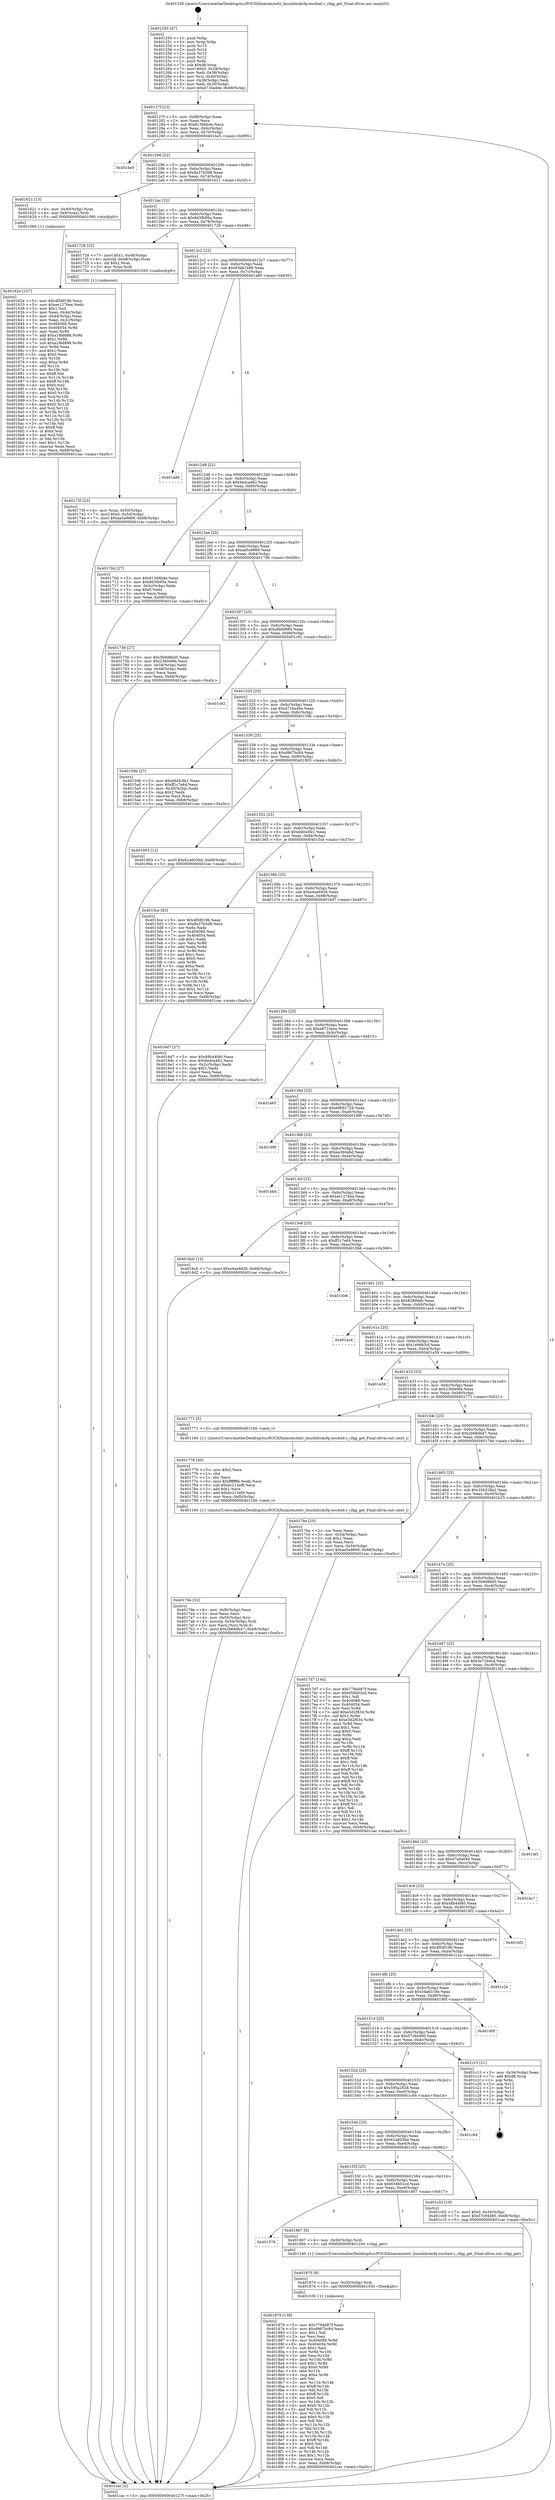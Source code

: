 digraph "0x401250" {
  label = "0x401250 (/mnt/c/Users/mathe/Desktop/tcc/POCII/binaries/extr_linuxblockcfq-iosched.c_cfqg_get_Final-ollvm.out::main(0))"
  labelloc = "t"
  node[shape=record]

  Entry [label="",width=0.3,height=0.3,shape=circle,fillcolor=black,style=filled]
  "0x40127f" [label="{
     0x40127f [23]\l
     | [instrs]\l
     &nbsp;&nbsp;0x40127f \<+3\>: mov -0x68(%rbp),%eax\l
     &nbsp;&nbsp;0x401282 \<+2\>: mov %eax,%ecx\l
     &nbsp;&nbsp;0x401284 \<+6\>: sub $0x81366b4e,%ecx\l
     &nbsp;&nbsp;0x40128a \<+3\>: mov %eax,-0x6c(%rbp)\l
     &nbsp;&nbsp;0x40128d \<+3\>: mov %ecx,-0x70(%rbp)\l
     &nbsp;&nbsp;0x401290 \<+6\>: je 0000000000401be5 \<main+0x995\>\l
  }"]
  "0x401be5" [label="{
     0x401be5\l
  }", style=dashed]
  "0x401296" [label="{
     0x401296 [22]\l
     | [instrs]\l
     &nbsp;&nbsp;0x401296 \<+5\>: jmp 000000000040129b \<main+0x4b\>\l
     &nbsp;&nbsp;0x40129b \<+3\>: mov -0x6c(%rbp),%eax\l
     &nbsp;&nbsp;0x40129e \<+5\>: sub $0x8a37b3d8,%eax\l
     &nbsp;&nbsp;0x4012a3 \<+3\>: mov %eax,-0x74(%rbp)\l
     &nbsp;&nbsp;0x4012a6 \<+6\>: je 0000000000401621 \<main+0x3d1\>\l
  }"]
  Exit [label="",width=0.3,height=0.3,shape=circle,fillcolor=black,style=filled,peripheries=2]
  "0x401621" [label="{
     0x401621 [13]\l
     | [instrs]\l
     &nbsp;&nbsp;0x401621 \<+4\>: mov -0x40(%rbp),%rax\l
     &nbsp;&nbsp;0x401625 \<+4\>: mov 0x8(%rax),%rdi\l
     &nbsp;&nbsp;0x401629 \<+5\>: call 0000000000401060 \<atoi@plt\>\l
     | [calls]\l
     &nbsp;&nbsp;0x401060 \{1\} (unknown)\l
  }"]
  "0x4012ac" [label="{
     0x4012ac [22]\l
     | [instrs]\l
     &nbsp;&nbsp;0x4012ac \<+5\>: jmp 00000000004012b1 \<main+0x61\>\l
     &nbsp;&nbsp;0x4012b1 \<+3\>: mov -0x6c(%rbp),%eax\l
     &nbsp;&nbsp;0x4012b4 \<+5\>: sub $0x8d3fb95a,%eax\l
     &nbsp;&nbsp;0x4012b9 \<+3\>: mov %eax,-0x78(%rbp)\l
     &nbsp;&nbsp;0x4012bc \<+6\>: je 0000000000401728 \<main+0x4d8\>\l
  }"]
  "0x401879" [label="{
     0x401879 [138]\l
     | [instrs]\l
     &nbsp;&nbsp;0x401879 \<+5\>: mov $0x7794d87f,%eax\l
     &nbsp;&nbsp;0x40187e \<+5\>: mov $0xd967bc84,%ecx\l
     &nbsp;&nbsp;0x401883 \<+2\>: mov $0x1,%dl\l
     &nbsp;&nbsp;0x401885 \<+2\>: xor %esi,%esi\l
     &nbsp;&nbsp;0x401887 \<+8\>: mov 0x404068,%r8d\l
     &nbsp;&nbsp;0x40188f \<+8\>: mov 0x404054,%r9d\l
     &nbsp;&nbsp;0x401897 \<+3\>: sub $0x1,%esi\l
     &nbsp;&nbsp;0x40189a \<+3\>: mov %r8d,%r10d\l
     &nbsp;&nbsp;0x40189d \<+3\>: add %esi,%r10d\l
     &nbsp;&nbsp;0x4018a0 \<+4\>: imul %r10d,%r8d\l
     &nbsp;&nbsp;0x4018a4 \<+4\>: and $0x1,%r8d\l
     &nbsp;&nbsp;0x4018a8 \<+4\>: cmp $0x0,%r8d\l
     &nbsp;&nbsp;0x4018ac \<+4\>: sete %r11b\l
     &nbsp;&nbsp;0x4018b0 \<+4\>: cmp $0xa,%r9d\l
     &nbsp;&nbsp;0x4018b4 \<+3\>: setl %bl\l
     &nbsp;&nbsp;0x4018b7 \<+3\>: mov %r11b,%r14b\l
     &nbsp;&nbsp;0x4018ba \<+4\>: xor $0xff,%r14b\l
     &nbsp;&nbsp;0x4018be \<+3\>: mov %bl,%r15b\l
     &nbsp;&nbsp;0x4018c1 \<+4\>: xor $0xff,%r15b\l
     &nbsp;&nbsp;0x4018c5 \<+3\>: xor $0x0,%dl\l
     &nbsp;&nbsp;0x4018c8 \<+3\>: mov %r14b,%r12b\l
     &nbsp;&nbsp;0x4018cb \<+4\>: and $0x0,%r12b\l
     &nbsp;&nbsp;0x4018cf \<+3\>: and %dl,%r11b\l
     &nbsp;&nbsp;0x4018d2 \<+3\>: mov %r15b,%r13b\l
     &nbsp;&nbsp;0x4018d5 \<+4\>: and $0x0,%r13b\l
     &nbsp;&nbsp;0x4018d9 \<+2\>: and %dl,%bl\l
     &nbsp;&nbsp;0x4018db \<+3\>: or %r11b,%r12b\l
     &nbsp;&nbsp;0x4018de \<+3\>: or %bl,%r13b\l
     &nbsp;&nbsp;0x4018e1 \<+3\>: xor %r13b,%r12b\l
     &nbsp;&nbsp;0x4018e4 \<+3\>: or %r15b,%r14b\l
     &nbsp;&nbsp;0x4018e7 \<+4\>: xor $0xff,%r14b\l
     &nbsp;&nbsp;0x4018eb \<+3\>: or $0x0,%dl\l
     &nbsp;&nbsp;0x4018ee \<+3\>: and %dl,%r14b\l
     &nbsp;&nbsp;0x4018f1 \<+3\>: or %r14b,%r12b\l
     &nbsp;&nbsp;0x4018f4 \<+4\>: test $0x1,%r12b\l
     &nbsp;&nbsp;0x4018f8 \<+3\>: cmovne %ecx,%eax\l
     &nbsp;&nbsp;0x4018fb \<+3\>: mov %eax,-0x68(%rbp)\l
     &nbsp;&nbsp;0x4018fe \<+5\>: jmp 0000000000401cac \<main+0xa5c\>\l
  }"]
  "0x401728" [label="{
     0x401728 [23]\l
     | [instrs]\l
     &nbsp;&nbsp;0x401728 \<+7\>: movl $0x1,-0x48(%rbp)\l
     &nbsp;&nbsp;0x40172f \<+4\>: movslq -0x48(%rbp),%rax\l
     &nbsp;&nbsp;0x401733 \<+4\>: shl $0x2,%rax\l
     &nbsp;&nbsp;0x401737 \<+3\>: mov %rax,%rdi\l
     &nbsp;&nbsp;0x40173a \<+5\>: call 0000000000401050 \<malloc@plt\>\l
     | [calls]\l
     &nbsp;&nbsp;0x401050 \{1\} (unknown)\l
  }"]
  "0x4012c2" [label="{
     0x4012c2 [22]\l
     | [instrs]\l
     &nbsp;&nbsp;0x4012c2 \<+5\>: jmp 00000000004012c7 \<main+0x77\>\l
     &nbsp;&nbsp;0x4012c7 \<+3\>: mov -0x6c(%rbp),%eax\l
     &nbsp;&nbsp;0x4012ca \<+5\>: sub $0x93bb1b86,%eax\l
     &nbsp;&nbsp;0x4012cf \<+3\>: mov %eax,-0x7c(%rbp)\l
     &nbsp;&nbsp;0x4012d2 \<+6\>: je 0000000000401a80 \<main+0x830\>\l
  }"]
  "0x401870" [label="{
     0x401870 [9]\l
     | [instrs]\l
     &nbsp;&nbsp;0x401870 \<+4\>: mov -0x50(%rbp),%rdi\l
     &nbsp;&nbsp;0x401874 \<+5\>: call 0000000000401030 \<free@plt\>\l
     | [calls]\l
     &nbsp;&nbsp;0x401030 \{1\} (unknown)\l
  }"]
  "0x401a80" [label="{
     0x401a80\l
  }", style=dashed]
  "0x4012d8" [label="{
     0x4012d8 [22]\l
     | [instrs]\l
     &nbsp;&nbsp;0x4012d8 \<+5\>: jmp 00000000004012dd \<main+0x8d\>\l
     &nbsp;&nbsp;0x4012dd \<+3\>: mov -0x6c(%rbp),%eax\l
     &nbsp;&nbsp;0x4012e0 \<+5\>: sub $0x9edca462,%eax\l
     &nbsp;&nbsp;0x4012e5 \<+3\>: mov %eax,-0x80(%rbp)\l
     &nbsp;&nbsp;0x4012e8 \<+6\>: je 000000000040170d \<main+0x4bd\>\l
  }"]
  "0x401578" [label="{
     0x401578\l
  }", style=dashed]
  "0x40170d" [label="{
     0x40170d [27]\l
     | [instrs]\l
     &nbsp;&nbsp;0x40170d \<+5\>: mov $0x81366b4e,%eax\l
     &nbsp;&nbsp;0x401712 \<+5\>: mov $0x8d3fb95a,%ecx\l
     &nbsp;&nbsp;0x401717 \<+3\>: mov -0x2c(%rbp),%edx\l
     &nbsp;&nbsp;0x40171a \<+3\>: cmp $0x0,%edx\l
     &nbsp;&nbsp;0x40171d \<+3\>: cmove %ecx,%eax\l
     &nbsp;&nbsp;0x401720 \<+3\>: mov %eax,-0x68(%rbp)\l
     &nbsp;&nbsp;0x401723 \<+5\>: jmp 0000000000401cac \<main+0xa5c\>\l
  }"]
  "0x4012ee" [label="{
     0x4012ee [25]\l
     | [instrs]\l
     &nbsp;&nbsp;0x4012ee \<+5\>: jmp 00000000004012f3 \<main+0xa3\>\l
     &nbsp;&nbsp;0x4012f3 \<+3\>: mov -0x6c(%rbp),%eax\l
     &nbsp;&nbsp;0x4012f6 \<+5\>: sub $0xaa5a9669,%eax\l
     &nbsp;&nbsp;0x4012fb \<+6\>: mov %eax,-0x84(%rbp)\l
     &nbsp;&nbsp;0x401301 \<+6\>: je 0000000000401756 \<main+0x506\>\l
  }"]
  "0x401867" [label="{
     0x401867 [9]\l
     | [instrs]\l
     &nbsp;&nbsp;0x401867 \<+4\>: mov -0x50(%rbp),%rdi\l
     &nbsp;&nbsp;0x40186b \<+5\>: call 0000000000401240 \<cfqg_get\>\l
     | [calls]\l
     &nbsp;&nbsp;0x401240 \{1\} (/mnt/c/Users/mathe/Desktop/tcc/POCII/binaries/extr_linuxblockcfq-iosched.c_cfqg_get_Final-ollvm.out::cfqg_get)\l
  }"]
  "0x401756" [label="{
     0x401756 [27]\l
     | [instrs]\l
     &nbsp;&nbsp;0x401756 \<+5\>: mov $0x3b9d8bd5,%eax\l
     &nbsp;&nbsp;0x40175b \<+5\>: mov $0x2360e9fa,%ecx\l
     &nbsp;&nbsp;0x401760 \<+3\>: mov -0x54(%rbp),%edx\l
     &nbsp;&nbsp;0x401763 \<+3\>: cmp -0x48(%rbp),%edx\l
     &nbsp;&nbsp;0x401766 \<+3\>: cmovl %ecx,%eax\l
     &nbsp;&nbsp;0x401769 \<+3\>: mov %eax,-0x68(%rbp)\l
     &nbsp;&nbsp;0x40176c \<+5\>: jmp 0000000000401cac \<main+0xa5c\>\l
  }"]
  "0x401307" [label="{
     0x401307 [25]\l
     | [instrs]\l
     &nbsp;&nbsp;0x401307 \<+5\>: jmp 000000000040130c \<main+0xbc\>\l
     &nbsp;&nbsp;0x40130c \<+3\>: mov -0x6c(%rbp),%eax\l
     &nbsp;&nbsp;0x40130f \<+5\>: sub $0xafb8d984,%eax\l
     &nbsp;&nbsp;0x401314 \<+6\>: mov %eax,-0x88(%rbp)\l
     &nbsp;&nbsp;0x40131a \<+6\>: je 0000000000401c92 \<main+0xa42\>\l
  }"]
  "0x40155f" [label="{
     0x40155f [25]\l
     | [instrs]\l
     &nbsp;&nbsp;0x40155f \<+5\>: jmp 0000000000401564 \<main+0x314\>\l
     &nbsp;&nbsp;0x401564 \<+3\>: mov -0x6c(%rbp),%eax\l
     &nbsp;&nbsp;0x401567 \<+5\>: sub $0x658b02cd,%eax\l
     &nbsp;&nbsp;0x40156c \<+6\>: mov %eax,-0xe8(%rbp)\l
     &nbsp;&nbsp;0x401572 \<+6\>: je 0000000000401867 \<main+0x617\>\l
  }"]
  "0x401c92" [label="{
     0x401c92\l
  }", style=dashed]
  "0x401320" [label="{
     0x401320 [25]\l
     | [instrs]\l
     &nbsp;&nbsp;0x401320 \<+5\>: jmp 0000000000401325 \<main+0xd5\>\l
     &nbsp;&nbsp;0x401325 \<+3\>: mov -0x6c(%rbp),%eax\l
     &nbsp;&nbsp;0x401328 \<+5\>: sub $0xd716a49e,%eax\l
     &nbsp;&nbsp;0x40132d \<+6\>: mov %eax,-0x8c(%rbp)\l
     &nbsp;&nbsp;0x401333 \<+6\>: je 000000000040159b \<main+0x34b\>\l
  }"]
  "0x401c02" [label="{
     0x401c02 [19]\l
     | [instrs]\l
     &nbsp;&nbsp;0x401c02 \<+7\>: movl $0x0,-0x34(%rbp)\l
     &nbsp;&nbsp;0x401c09 \<+7\>: movl $0x57c94490,-0x68(%rbp)\l
     &nbsp;&nbsp;0x401c10 \<+5\>: jmp 0000000000401cac \<main+0xa5c\>\l
  }"]
  "0x40159b" [label="{
     0x40159b [27]\l
     | [instrs]\l
     &nbsp;&nbsp;0x40159b \<+5\>: mov $0xddd43fe1,%eax\l
     &nbsp;&nbsp;0x4015a0 \<+5\>: mov $0xff1c7e64,%ecx\l
     &nbsp;&nbsp;0x4015a5 \<+3\>: mov -0x30(%rbp),%edx\l
     &nbsp;&nbsp;0x4015a8 \<+3\>: cmp $0x2,%edx\l
     &nbsp;&nbsp;0x4015ab \<+3\>: cmovne %ecx,%eax\l
     &nbsp;&nbsp;0x4015ae \<+3\>: mov %eax,-0x68(%rbp)\l
     &nbsp;&nbsp;0x4015b1 \<+5\>: jmp 0000000000401cac \<main+0xa5c\>\l
  }"]
  "0x401339" [label="{
     0x401339 [25]\l
     | [instrs]\l
     &nbsp;&nbsp;0x401339 \<+5\>: jmp 000000000040133e \<main+0xee\>\l
     &nbsp;&nbsp;0x40133e \<+3\>: mov -0x6c(%rbp),%eax\l
     &nbsp;&nbsp;0x401341 \<+5\>: sub $0xd967bc84,%eax\l
     &nbsp;&nbsp;0x401346 \<+6\>: mov %eax,-0x90(%rbp)\l
     &nbsp;&nbsp;0x40134c \<+6\>: je 0000000000401903 \<main+0x6b3\>\l
  }"]
  "0x401cac" [label="{
     0x401cac [5]\l
     | [instrs]\l
     &nbsp;&nbsp;0x401cac \<+5\>: jmp 000000000040127f \<main+0x2f\>\l
  }"]
  "0x401250" [label="{
     0x401250 [47]\l
     | [instrs]\l
     &nbsp;&nbsp;0x401250 \<+1\>: push %rbp\l
     &nbsp;&nbsp;0x401251 \<+3\>: mov %rsp,%rbp\l
     &nbsp;&nbsp;0x401254 \<+2\>: push %r15\l
     &nbsp;&nbsp;0x401256 \<+2\>: push %r14\l
     &nbsp;&nbsp;0x401258 \<+2\>: push %r13\l
     &nbsp;&nbsp;0x40125a \<+2\>: push %r12\l
     &nbsp;&nbsp;0x40125c \<+1\>: push %rbx\l
     &nbsp;&nbsp;0x40125d \<+7\>: sub $0xd8,%rsp\l
     &nbsp;&nbsp;0x401264 \<+7\>: movl $0x0,-0x34(%rbp)\l
     &nbsp;&nbsp;0x40126b \<+3\>: mov %edi,-0x38(%rbp)\l
     &nbsp;&nbsp;0x40126e \<+4\>: mov %rsi,-0x40(%rbp)\l
     &nbsp;&nbsp;0x401272 \<+3\>: mov -0x38(%rbp),%edi\l
     &nbsp;&nbsp;0x401275 \<+3\>: mov %edi,-0x30(%rbp)\l
     &nbsp;&nbsp;0x401278 \<+7\>: movl $0xd716a49e,-0x68(%rbp)\l
  }"]
  "0x401546" [label="{
     0x401546 [25]\l
     | [instrs]\l
     &nbsp;&nbsp;0x401546 \<+5\>: jmp 000000000040154b \<main+0x2fb\>\l
     &nbsp;&nbsp;0x40154b \<+3\>: mov -0x6c(%rbp),%eax\l
     &nbsp;&nbsp;0x40154e \<+5\>: sub $0x61a603bd,%eax\l
     &nbsp;&nbsp;0x401553 \<+6\>: mov %eax,-0xe4(%rbp)\l
     &nbsp;&nbsp;0x401559 \<+6\>: je 0000000000401c02 \<main+0x9b2\>\l
  }"]
  "0x401903" [label="{
     0x401903 [12]\l
     | [instrs]\l
     &nbsp;&nbsp;0x401903 \<+7\>: movl $0x61a603bd,-0x68(%rbp)\l
     &nbsp;&nbsp;0x40190a \<+5\>: jmp 0000000000401cac \<main+0xa5c\>\l
  }"]
  "0x401352" [label="{
     0x401352 [25]\l
     | [instrs]\l
     &nbsp;&nbsp;0x401352 \<+5\>: jmp 0000000000401357 \<main+0x107\>\l
     &nbsp;&nbsp;0x401357 \<+3\>: mov -0x6c(%rbp),%eax\l
     &nbsp;&nbsp;0x40135a \<+5\>: sub $0xddd43fe1,%eax\l
     &nbsp;&nbsp;0x40135f \<+6\>: mov %eax,-0x94(%rbp)\l
     &nbsp;&nbsp;0x401365 \<+6\>: je 00000000004015ce \<main+0x37e\>\l
  }"]
  "0x401c64" [label="{
     0x401c64\l
  }", style=dashed]
  "0x4015ce" [label="{
     0x4015ce [83]\l
     | [instrs]\l
     &nbsp;&nbsp;0x4015ce \<+5\>: mov $0x4f58f196,%eax\l
     &nbsp;&nbsp;0x4015d3 \<+5\>: mov $0x8a37b3d8,%ecx\l
     &nbsp;&nbsp;0x4015d8 \<+2\>: xor %edx,%edx\l
     &nbsp;&nbsp;0x4015da \<+7\>: mov 0x404068,%esi\l
     &nbsp;&nbsp;0x4015e1 \<+7\>: mov 0x404054,%edi\l
     &nbsp;&nbsp;0x4015e8 \<+3\>: sub $0x1,%edx\l
     &nbsp;&nbsp;0x4015eb \<+3\>: mov %esi,%r8d\l
     &nbsp;&nbsp;0x4015ee \<+3\>: add %edx,%r8d\l
     &nbsp;&nbsp;0x4015f1 \<+4\>: imul %r8d,%esi\l
     &nbsp;&nbsp;0x4015f5 \<+3\>: and $0x1,%esi\l
     &nbsp;&nbsp;0x4015f8 \<+3\>: cmp $0x0,%esi\l
     &nbsp;&nbsp;0x4015fb \<+4\>: sete %r9b\l
     &nbsp;&nbsp;0x4015ff \<+3\>: cmp $0xa,%edi\l
     &nbsp;&nbsp;0x401602 \<+4\>: setl %r10b\l
     &nbsp;&nbsp;0x401606 \<+3\>: mov %r9b,%r11b\l
     &nbsp;&nbsp;0x401609 \<+3\>: and %r10b,%r11b\l
     &nbsp;&nbsp;0x40160c \<+3\>: xor %r10b,%r9b\l
     &nbsp;&nbsp;0x40160f \<+3\>: or %r9b,%r11b\l
     &nbsp;&nbsp;0x401612 \<+4\>: test $0x1,%r11b\l
     &nbsp;&nbsp;0x401616 \<+3\>: cmovne %ecx,%eax\l
     &nbsp;&nbsp;0x401619 \<+3\>: mov %eax,-0x68(%rbp)\l
     &nbsp;&nbsp;0x40161c \<+5\>: jmp 0000000000401cac \<main+0xa5c\>\l
  }"]
  "0x40136b" [label="{
     0x40136b [25]\l
     | [instrs]\l
     &nbsp;&nbsp;0x40136b \<+5\>: jmp 0000000000401370 \<main+0x120\>\l
     &nbsp;&nbsp;0x401370 \<+3\>: mov -0x6c(%rbp),%eax\l
     &nbsp;&nbsp;0x401373 \<+5\>: sub $0xe4ae9426,%eax\l
     &nbsp;&nbsp;0x401378 \<+6\>: mov %eax,-0x98(%rbp)\l
     &nbsp;&nbsp;0x40137e \<+6\>: je 00000000004016d7 \<main+0x487\>\l
  }"]
  "0x40162e" [label="{
     0x40162e [157]\l
     | [instrs]\l
     &nbsp;&nbsp;0x40162e \<+5\>: mov $0x4f58f196,%ecx\l
     &nbsp;&nbsp;0x401633 \<+5\>: mov $0xee1276ea,%edx\l
     &nbsp;&nbsp;0x401638 \<+3\>: mov $0x1,%sil\l
     &nbsp;&nbsp;0x40163b \<+3\>: mov %eax,-0x44(%rbp)\l
     &nbsp;&nbsp;0x40163e \<+3\>: mov -0x44(%rbp),%eax\l
     &nbsp;&nbsp;0x401641 \<+3\>: mov %eax,-0x2c(%rbp)\l
     &nbsp;&nbsp;0x401644 \<+7\>: mov 0x404068,%eax\l
     &nbsp;&nbsp;0x40164b \<+8\>: mov 0x404054,%r8d\l
     &nbsp;&nbsp;0x401653 \<+3\>: mov %eax,%r9d\l
     &nbsp;&nbsp;0x401656 \<+7\>: add $0xa1f6d888,%r9d\l
     &nbsp;&nbsp;0x40165d \<+4\>: sub $0x1,%r9d\l
     &nbsp;&nbsp;0x401661 \<+7\>: sub $0xa1f6d888,%r9d\l
     &nbsp;&nbsp;0x401668 \<+4\>: imul %r9d,%eax\l
     &nbsp;&nbsp;0x40166c \<+3\>: and $0x1,%eax\l
     &nbsp;&nbsp;0x40166f \<+3\>: cmp $0x0,%eax\l
     &nbsp;&nbsp;0x401672 \<+4\>: sete %r10b\l
     &nbsp;&nbsp;0x401676 \<+4\>: cmp $0xa,%r8d\l
     &nbsp;&nbsp;0x40167a \<+4\>: setl %r11b\l
     &nbsp;&nbsp;0x40167e \<+3\>: mov %r10b,%bl\l
     &nbsp;&nbsp;0x401681 \<+3\>: xor $0xff,%bl\l
     &nbsp;&nbsp;0x401684 \<+3\>: mov %r11b,%r14b\l
     &nbsp;&nbsp;0x401687 \<+4\>: xor $0xff,%r14b\l
     &nbsp;&nbsp;0x40168b \<+4\>: xor $0x0,%sil\l
     &nbsp;&nbsp;0x40168f \<+3\>: mov %bl,%r15b\l
     &nbsp;&nbsp;0x401692 \<+4\>: and $0x0,%r15b\l
     &nbsp;&nbsp;0x401696 \<+3\>: and %sil,%r10b\l
     &nbsp;&nbsp;0x401699 \<+3\>: mov %r14b,%r12b\l
     &nbsp;&nbsp;0x40169c \<+4\>: and $0x0,%r12b\l
     &nbsp;&nbsp;0x4016a0 \<+3\>: and %sil,%r11b\l
     &nbsp;&nbsp;0x4016a3 \<+3\>: or %r10b,%r15b\l
     &nbsp;&nbsp;0x4016a6 \<+3\>: or %r11b,%r12b\l
     &nbsp;&nbsp;0x4016a9 \<+3\>: xor %r12b,%r15b\l
     &nbsp;&nbsp;0x4016ac \<+3\>: or %r14b,%bl\l
     &nbsp;&nbsp;0x4016af \<+3\>: xor $0xff,%bl\l
     &nbsp;&nbsp;0x4016b2 \<+4\>: or $0x0,%sil\l
     &nbsp;&nbsp;0x4016b6 \<+3\>: and %sil,%bl\l
     &nbsp;&nbsp;0x4016b9 \<+3\>: or %bl,%r15b\l
     &nbsp;&nbsp;0x4016bc \<+4\>: test $0x1,%r15b\l
     &nbsp;&nbsp;0x4016c0 \<+3\>: cmovne %edx,%ecx\l
     &nbsp;&nbsp;0x4016c3 \<+3\>: mov %ecx,-0x68(%rbp)\l
     &nbsp;&nbsp;0x4016c6 \<+5\>: jmp 0000000000401cac \<main+0xa5c\>\l
  }"]
  "0x40152d" [label="{
     0x40152d [25]\l
     | [instrs]\l
     &nbsp;&nbsp;0x40152d \<+5\>: jmp 0000000000401532 \<main+0x2e2\>\l
     &nbsp;&nbsp;0x401532 \<+3\>: mov -0x6c(%rbp),%eax\l
     &nbsp;&nbsp;0x401535 \<+5\>: sub $0x595a2828,%eax\l
     &nbsp;&nbsp;0x40153a \<+6\>: mov %eax,-0xe0(%rbp)\l
     &nbsp;&nbsp;0x401540 \<+6\>: je 0000000000401c64 \<main+0xa14\>\l
  }"]
  "0x4016d7" [label="{
     0x4016d7 [27]\l
     | [instrs]\l
     &nbsp;&nbsp;0x4016d7 \<+5\>: mov $0x48b44f40,%eax\l
     &nbsp;&nbsp;0x4016dc \<+5\>: mov $0x9edca462,%ecx\l
     &nbsp;&nbsp;0x4016e1 \<+3\>: mov -0x2c(%rbp),%edx\l
     &nbsp;&nbsp;0x4016e4 \<+3\>: cmp $0x1,%edx\l
     &nbsp;&nbsp;0x4016e7 \<+3\>: cmovl %ecx,%eax\l
     &nbsp;&nbsp;0x4016ea \<+3\>: mov %eax,-0x68(%rbp)\l
     &nbsp;&nbsp;0x4016ed \<+5\>: jmp 0000000000401cac \<main+0xa5c\>\l
  }"]
  "0x401384" [label="{
     0x401384 [25]\l
     | [instrs]\l
     &nbsp;&nbsp;0x401384 \<+5\>: jmp 0000000000401389 \<main+0x139\>\l
     &nbsp;&nbsp;0x401389 \<+3\>: mov -0x6c(%rbp),%eax\l
     &nbsp;&nbsp;0x40138c \<+5\>: sub $0xe8723eca,%eax\l
     &nbsp;&nbsp;0x401391 \<+6\>: mov %eax,-0x9c(%rbp)\l
     &nbsp;&nbsp;0x401397 \<+6\>: je 0000000000401a65 \<main+0x815\>\l
  }"]
  "0x401c15" [label="{
     0x401c15 [21]\l
     | [instrs]\l
     &nbsp;&nbsp;0x401c15 \<+3\>: mov -0x34(%rbp),%eax\l
     &nbsp;&nbsp;0x401c18 \<+7\>: add $0xd8,%rsp\l
     &nbsp;&nbsp;0x401c1f \<+1\>: pop %rbx\l
     &nbsp;&nbsp;0x401c20 \<+2\>: pop %r12\l
     &nbsp;&nbsp;0x401c22 \<+2\>: pop %r13\l
     &nbsp;&nbsp;0x401c24 \<+2\>: pop %r14\l
     &nbsp;&nbsp;0x401c26 \<+2\>: pop %r15\l
     &nbsp;&nbsp;0x401c28 \<+1\>: pop %rbp\l
     &nbsp;&nbsp;0x401c29 \<+1\>: ret\l
  }"]
  "0x401a65" [label="{
     0x401a65\l
  }", style=dashed]
  "0x40139d" [label="{
     0x40139d [25]\l
     | [instrs]\l
     &nbsp;&nbsp;0x40139d \<+5\>: jmp 00000000004013a2 \<main+0x152\>\l
     &nbsp;&nbsp;0x4013a2 \<+3\>: mov -0x6c(%rbp),%eax\l
     &nbsp;&nbsp;0x4013a5 \<+5\>: sub $0xe9b91728,%eax\l
     &nbsp;&nbsp;0x4013aa \<+6\>: mov %eax,-0xa0(%rbp)\l
     &nbsp;&nbsp;0x4013b0 \<+6\>: je 000000000040199f \<main+0x74f\>\l
  }"]
  "0x401514" [label="{
     0x401514 [25]\l
     | [instrs]\l
     &nbsp;&nbsp;0x401514 \<+5\>: jmp 0000000000401519 \<main+0x2c9\>\l
     &nbsp;&nbsp;0x401519 \<+3\>: mov -0x6c(%rbp),%eax\l
     &nbsp;&nbsp;0x40151c \<+5\>: sub $0x57c94490,%eax\l
     &nbsp;&nbsp;0x401521 \<+6\>: mov %eax,-0xdc(%rbp)\l
     &nbsp;&nbsp;0x401527 \<+6\>: je 0000000000401c15 \<main+0x9c5\>\l
  }"]
  "0x40199f" [label="{
     0x40199f\l
  }", style=dashed]
  "0x4013b6" [label="{
     0x4013b6 [25]\l
     | [instrs]\l
     &nbsp;&nbsp;0x4013b6 \<+5\>: jmp 00000000004013bb \<main+0x16b\>\l
     &nbsp;&nbsp;0x4013bb \<+3\>: mov -0x6c(%rbp),%eax\l
     &nbsp;&nbsp;0x4013be \<+5\>: sub $0xea360abd,%eax\l
     &nbsp;&nbsp;0x4013c3 \<+6\>: mov %eax,-0xa4(%rbp)\l
     &nbsp;&nbsp;0x4013c9 \<+6\>: je 0000000000401bbb \<main+0x96b\>\l
  }"]
  "0x40190f" [label="{
     0x40190f\l
  }", style=dashed]
  "0x401bbb" [label="{
     0x401bbb\l
  }", style=dashed]
  "0x4013cf" [label="{
     0x4013cf [25]\l
     | [instrs]\l
     &nbsp;&nbsp;0x4013cf \<+5\>: jmp 00000000004013d4 \<main+0x184\>\l
     &nbsp;&nbsp;0x4013d4 \<+3\>: mov -0x6c(%rbp),%eax\l
     &nbsp;&nbsp;0x4013d7 \<+5\>: sub $0xee1276ea,%eax\l
     &nbsp;&nbsp;0x4013dc \<+6\>: mov %eax,-0xa8(%rbp)\l
     &nbsp;&nbsp;0x4013e2 \<+6\>: je 00000000004016cb \<main+0x47b\>\l
  }"]
  "0x4014fb" [label="{
     0x4014fb [25]\l
     | [instrs]\l
     &nbsp;&nbsp;0x4014fb \<+5\>: jmp 0000000000401500 \<main+0x2b0\>\l
     &nbsp;&nbsp;0x401500 \<+3\>: mov -0x6c(%rbp),%eax\l
     &nbsp;&nbsp;0x401503 \<+5\>: sub $0x54a6319e,%eax\l
     &nbsp;&nbsp;0x401508 \<+6\>: mov %eax,-0xd8(%rbp)\l
     &nbsp;&nbsp;0x40150e \<+6\>: je 000000000040190f \<main+0x6bf\>\l
  }"]
  "0x4016cb" [label="{
     0x4016cb [12]\l
     | [instrs]\l
     &nbsp;&nbsp;0x4016cb \<+7\>: movl $0xe4ae9426,-0x68(%rbp)\l
     &nbsp;&nbsp;0x4016d2 \<+5\>: jmp 0000000000401cac \<main+0xa5c\>\l
  }"]
  "0x4013e8" [label="{
     0x4013e8 [25]\l
     | [instrs]\l
     &nbsp;&nbsp;0x4013e8 \<+5\>: jmp 00000000004013ed \<main+0x19d\>\l
     &nbsp;&nbsp;0x4013ed \<+3\>: mov -0x6c(%rbp),%eax\l
     &nbsp;&nbsp;0x4013f0 \<+5\>: sub $0xff1c7e64,%eax\l
     &nbsp;&nbsp;0x4013f5 \<+6\>: mov %eax,-0xac(%rbp)\l
     &nbsp;&nbsp;0x4013fb \<+6\>: je 00000000004015b6 \<main+0x366\>\l
  }"]
  "0x40173f" [label="{
     0x40173f [23]\l
     | [instrs]\l
     &nbsp;&nbsp;0x40173f \<+4\>: mov %rax,-0x50(%rbp)\l
     &nbsp;&nbsp;0x401743 \<+7\>: movl $0x0,-0x54(%rbp)\l
     &nbsp;&nbsp;0x40174a \<+7\>: movl $0xaa5a9669,-0x68(%rbp)\l
     &nbsp;&nbsp;0x401751 \<+5\>: jmp 0000000000401cac \<main+0xa5c\>\l
  }"]
  "0x401c2a" [label="{
     0x401c2a\l
  }", style=dashed]
  "0x4015b6" [label="{
     0x4015b6\l
  }", style=dashed]
  "0x401401" [label="{
     0x401401 [25]\l
     | [instrs]\l
     &nbsp;&nbsp;0x401401 \<+5\>: jmp 0000000000401406 \<main+0x1b6\>\l
     &nbsp;&nbsp;0x401406 \<+3\>: mov -0x6c(%rbp),%eax\l
     &nbsp;&nbsp;0x401409 \<+5\>: sub $0x828d9eb,%eax\l
     &nbsp;&nbsp;0x40140e \<+6\>: mov %eax,-0xb0(%rbp)\l
     &nbsp;&nbsp;0x401414 \<+6\>: je 0000000000401acd \<main+0x87d\>\l
  }"]
  "0x4014e2" [label="{
     0x4014e2 [25]\l
     | [instrs]\l
     &nbsp;&nbsp;0x4014e2 \<+5\>: jmp 00000000004014e7 \<main+0x297\>\l
     &nbsp;&nbsp;0x4014e7 \<+3\>: mov -0x6c(%rbp),%eax\l
     &nbsp;&nbsp;0x4014ea \<+5\>: sub $0x4f58f196,%eax\l
     &nbsp;&nbsp;0x4014ef \<+6\>: mov %eax,-0xd4(%rbp)\l
     &nbsp;&nbsp;0x4014f5 \<+6\>: je 0000000000401c2a \<main+0x9da\>\l
  }"]
  "0x401acd" [label="{
     0x401acd\l
  }", style=dashed]
  "0x40141a" [label="{
     0x40141a [25]\l
     | [instrs]\l
     &nbsp;&nbsp;0x40141a \<+5\>: jmp 000000000040141f \<main+0x1cf\>\l
     &nbsp;&nbsp;0x40141f \<+3\>: mov -0x6c(%rbp),%eax\l
     &nbsp;&nbsp;0x401422 \<+5\>: sub $0x1e9663cf,%eax\l
     &nbsp;&nbsp;0x401427 \<+6\>: mov %eax,-0xb4(%rbp)\l
     &nbsp;&nbsp;0x40142d \<+6\>: je 0000000000401a59 \<main+0x809\>\l
  }"]
  "0x4016f2" [label="{
     0x4016f2\l
  }", style=dashed]
  "0x401a59" [label="{
     0x401a59\l
  }", style=dashed]
  "0x401433" [label="{
     0x401433 [25]\l
     | [instrs]\l
     &nbsp;&nbsp;0x401433 \<+5\>: jmp 0000000000401438 \<main+0x1e8\>\l
     &nbsp;&nbsp;0x401438 \<+3\>: mov -0x6c(%rbp),%eax\l
     &nbsp;&nbsp;0x40143b \<+5\>: sub $0x2360e9fa,%eax\l
     &nbsp;&nbsp;0x401440 \<+6\>: mov %eax,-0xb8(%rbp)\l
     &nbsp;&nbsp;0x401446 \<+6\>: je 0000000000401771 \<main+0x521\>\l
  }"]
  "0x4014c9" [label="{
     0x4014c9 [25]\l
     | [instrs]\l
     &nbsp;&nbsp;0x4014c9 \<+5\>: jmp 00000000004014ce \<main+0x27e\>\l
     &nbsp;&nbsp;0x4014ce \<+3\>: mov -0x6c(%rbp),%eax\l
     &nbsp;&nbsp;0x4014d1 \<+5\>: sub $0x48b44f40,%eax\l
     &nbsp;&nbsp;0x4014d6 \<+6\>: mov %eax,-0xd0(%rbp)\l
     &nbsp;&nbsp;0x4014dc \<+6\>: je 00000000004016f2 \<main+0x4a2\>\l
  }"]
  "0x401771" [label="{
     0x401771 [5]\l
     | [instrs]\l
     &nbsp;&nbsp;0x401771 \<+5\>: call 0000000000401160 \<next_i\>\l
     | [calls]\l
     &nbsp;&nbsp;0x401160 \{1\} (/mnt/c/Users/mathe/Desktop/tcc/POCII/binaries/extr_linuxblockcfq-iosched.c_cfqg_get_Final-ollvm.out::next_i)\l
  }"]
  "0x40144c" [label="{
     0x40144c [25]\l
     | [instrs]\l
     &nbsp;&nbsp;0x40144c \<+5\>: jmp 0000000000401451 \<main+0x201\>\l
     &nbsp;&nbsp;0x401451 \<+3\>: mov -0x6c(%rbp),%eax\l
     &nbsp;&nbsp;0x401454 \<+5\>: sub $0x2b68db47,%eax\l
     &nbsp;&nbsp;0x401459 \<+6\>: mov %eax,-0xbc(%rbp)\l
     &nbsp;&nbsp;0x40145f \<+6\>: je 00000000004017be \<main+0x56e\>\l
  }"]
  "0x401776" [label="{
     0x401776 [40]\l
     | [instrs]\l
     &nbsp;&nbsp;0x401776 \<+5\>: mov $0x2,%ecx\l
     &nbsp;&nbsp;0x40177b \<+1\>: cltd\l
     &nbsp;&nbsp;0x40177c \<+2\>: idiv %ecx\l
     &nbsp;&nbsp;0x40177e \<+6\>: imul $0xfffffffe,%edx,%ecx\l
     &nbsp;&nbsp;0x401784 \<+6\>: sub $0xbc213ef9,%ecx\l
     &nbsp;&nbsp;0x40178a \<+3\>: add $0x1,%ecx\l
     &nbsp;&nbsp;0x40178d \<+6\>: add $0xbc213ef9,%ecx\l
     &nbsp;&nbsp;0x401793 \<+6\>: mov %ecx,-0xf0(%rbp)\l
     &nbsp;&nbsp;0x401799 \<+5\>: call 0000000000401160 \<next_i\>\l
     | [calls]\l
     &nbsp;&nbsp;0x401160 \{1\} (/mnt/c/Users/mathe/Desktop/tcc/POCII/binaries/extr_linuxblockcfq-iosched.c_cfqg_get_Final-ollvm.out::next_i)\l
  }"]
  "0x40179e" [label="{
     0x40179e [32]\l
     | [instrs]\l
     &nbsp;&nbsp;0x40179e \<+6\>: mov -0xf0(%rbp),%ecx\l
     &nbsp;&nbsp;0x4017a4 \<+3\>: imul %eax,%ecx\l
     &nbsp;&nbsp;0x4017a7 \<+4\>: mov -0x50(%rbp),%rsi\l
     &nbsp;&nbsp;0x4017ab \<+4\>: movslq -0x54(%rbp),%rdi\l
     &nbsp;&nbsp;0x4017af \<+3\>: mov %ecx,(%rsi,%rdi,4)\l
     &nbsp;&nbsp;0x4017b2 \<+7\>: movl $0x2b68db47,-0x68(%rbp)\l
     &nbsp;&nbsp;0x4017b9 \<+5\>: jmp 0000000000401cac \<main+0xa5c\>\l
  }"]
  "0x401bc7" [label="{
     0x401bc7\l
  }", style=dashed]
  "0x4017be" [label="{
     0x4017be [25]\l
     | [instrs]\l
     &nbsp;&nbsp;0x4017be \<+2\>: xor %eax,%eax\l
     &nbsp;&nbsp;0x4017c0 \<+3\>: mov -0x54(%rbp),%ecx\l
     &nbsp;&nbsp;0x4017c3 \<+3\>: sub $0x1,%eax\l
     &nbsp;&nbsp;0x4017c6 \<+2\>: sub %eax,%ecx\l
     &nbsp;&nbsp;0x4017c8 \<+3\>: mov %ecx,-0x54(%rbp)\l
     &nbsp;&nbsp;0x4017cb \<+7\>: movl $0xaa5a9669,-0x68(%rbp)\l
     &nbsp;&nbsp;0x4017d2 \<+5\>: jmp 0000000000401cac \<main+0xa5c\>\l
  }"]
  "0x401465" [label="{
     0x401465 [25]\l
     | [instrs]\l
     &nbsp;&nbsp;0x401465 \<+5\>: jmp 000000000040146a \<main+0x21a\>\l
     &nbsp;&nbsp;0x40146a \<+3\>: mov -0x6c(%rbp),%eax\l
     &nbsp;&nbsp;0x40146d \<+5\>: sub $0x35b528a2,%eax\l
     &nbsp;&nbsp;0x401472 \<+6\>: mov %eax,-0xc0(%rbp)\l
     &nbsp;&nbsp;0x401478 \<+6\>: je 0000000000401b25 \<main+0x8d5\>\l
  }"]
  "0x4014b0" [label="{
     0x4014b0 [25]\l
     | [instrs]\l
     &nbsp;&nbsp;0x4014b0 \<+5\>: jmp 00000000004014b5 \<main+0x265\>\l
     &nbsp;&nbsp;0x4014b5 \<+3\>: mov -0x6c(%rbp),%eax\l
     &nbsp;&nbsp;0x4014b8 \<+5\>: sub $0x47a0a640,%eax\l
     &nbsp;&nbsp;0x4014bd \<+6\>: mov %eax,-0xcc(%rbp)\l
     &nbsp;&nbsp;0x4014c3 \<+6\>: je 0000000000401bc7 \<main+0x977\>\l
  }"]
  "0x401b25" [label="{
     0x401b25\l
  }", style=dashed]
  "0x40147e" [label="{
     0x40147e [25]\l
     | [instrs]\l
     &nbsp;&nbsp;0x40147e \<+5\>: jmp 0000000000401483 \<main+0x233\>\l
     &nbsp;&nbsp;0x401483 \<+3\>: mov -0x6c(%rbp),%eax\l
     &nbsp;&nbsp;0x401486 \<+5\>: sub $0x3b9d8bd5,%eax\l
     &nbsp;&nbsp;0x40148b \<+6\>: mov %eax,-0xc4(%rbp)\l
     &nbsp;&nbsp;0x401491 \<+6\>: je 00000000004017d7 \<main+0x587\>\l
  }"]
  "0x401bf1" [label="{
     0x401bf1\l
  }", style=dashed]
  "0x4017d7" [label="{
     0x4017d7 [144]\l
     | [instrs]\l
     &nbsp;&nbsp;0x4017d7 \<+5\>: mov $0x7794d87f,%eax\l
     &nbsp;&nbsp;0x4017dc \<+5\>: mov $0x658b02cd,%ecx\l
     &nbsp;&nbsp;0x4017e1 \<+2\>: mov $0x1,%dl\l
     &nbsp;&nbsp;0x4017e3 \<+7\>: mov 0x404068,%esi\l
     &nbsp;&nbsp;0x4017ea \<+7\>: mov 0x404054,%edi\l
     &nbsp;&nbsp;0x4017f1 \<+3\>: mov %esi,%r8d\l
     &nbsp;&nbsp;0x4017f4 \<+7\>: add $0xe3d2f834,%r8d\l
     &nbsp;&nbsp;0x4017fb \<+4\>: sub $0x1,%r8d\l
     &nbsp;&nbsp;0x4017ff \<+7\>: sub $0xe3d2f834,%r8d\l
     &nbsp;&nbsp;0x401806 \<+4\>: imul %r8d,%esi\l
     &nbsp;&nbsp;0x40180a \<+3\>: and $0x1,%esi\l
     &nbsp;&nbsp;0x40180d \<+3\>: cmp $0x0,%esi\l
     &nbsp;&nbsp;0x401810 \<+4\>: sete %r9b\l
     &nbsp;&nbsp;0x401814 \<+3\>: cmp $0xa,%edi\l
     &nbsp;&nbsp;0x401817 \<+4\>: setl %r10b\l
     &nbsp;&nbsp;0x40181b \<+3\>: mov %r9b,%r11b\l
     &nbsp;&nbsp;0x40181e \<+4\>: xor $0xff,%r11b\l
     &nbsp;&nbsp;0x401822 \<+3\>: mov %r10b,%bl\l
     &nbsp;&nbsp;0x401825 \<+3\>: xor $0xff,%bl\l
     &nbsp;&nbsp;0x401828 \<+3\>: xor $0x1,%dl\l
     &nbsp;&nbsp;0x40182b \<+3\>: mov %r11b,%r14b\l
     &nbsp;&nbsp;0x40182e \<+4\>: and $0xff,%r14b\l
     &nbsp;&nbsp;0x401832 \<+3\>: and %dl,%r9b\l
     &nbsp;&nbsp;0x401835 \<+3\>: mov %bl,%r15b\l
     &nbsp;&nbsp;0x401838 \<+4\>: and $0xff,%r15b\l
     &nbsp;&nbsp;0x40183c \<+3\>: and %dl,%r10b\l
     &nbsp;&nbsp;0x40183f \<+3\>: or %r9b,%r14b\l
     &nbsp;&nbsp;0x401842 \<+3\>: or %r10b,%r15b\l
     &nbsp;&nbsp;0x401845 \<+3\>: xor %r15b,%r14b\l
     &nbsp;&nbsp;0x401848 \<+3\>: or %bl,%r11b\l
     &nbsp;&nbsp;0x40184b \<+4\>: xor $0xff,%r11b\l
     &nbsp;&nbsp;0x40184f \<+3\>: or $0x1,%dl\l
     &nbsp;&nbsp;0x401852 \<+3\>: and %dl,%r11b\l
     &nbsp;&nbsp;0x401855 \<+3\>: or %r11b,%r14b\l
     &nbsp;&nbsp;0x401858 \<+4\>: test $0x1,%r14b\l
     &nbsp;&nbsp;0x40185c \<+3\>: cmovne %ecx,%eax\l
     &nbsp;&nbsp;0x40185f \<+3\>: mov %eax,-0x68(%rbp)\l
     &nbsp;&nbsp;0x401862 \<+5\>: jmp 0000000000401cac \<main+0xa5c\>\l
  }"]
  "0x401497" [label="{
     0x401497 [25]\l
     | [instrs]\l
     &nbsp;&nbsp;0x401497 \<+5\>: jmp 000000000040149c \<main+0x24c\>\l
     &nbsp;&nbsp;0x40149c \<+3\>: mov -0x6c(%rbp),%eax\l
     &nbsp;&nbsp;0x40149f \<+5\>: sub $0x3e7294cd,%eax\l
     &nbsp;&nbsp;0x4014a4 \<+6\>: mov %eax,-0xc8(%rbp)\l
     &nbsp;&nbsp;0x4014aa \<+6\>: je 0000000000401bf1 \<main+0x9a1\>\l
  }"]
  Entry -> "0x401250" [label=" 1"]
  "0x40127f" -> "0x401be5" [label=" 0"]
  "0x40127f" -> "0x401296" [label=" 16"]
  "0x401c15" -> Exit [label=" 1"]
  "0x401296" -> "0x401621" [label=" 1"]
  "0x401296" -> "0x4012ac" [label=" 15"]
  "0x401c02" -> "0x401cac" [label=" 1"]
  "0x4012ac" -> "0x401728" [label=" 1"]
  "0x4012ac" -> "0x4012c2" [label=" 14"]
  "0x401903" -> "0x401cac" [label=" 1"]
  "0x4012c2" -> "0x401a80" [label=" 0"]
  "0x4012c2" -> "0x4012d8" [label=" 14"]
  "0x401879" -> "0x401cac" [label=" 1"]
  "0x4012d8" -> "0x40170d" [label=" 1"]
  "0x4012d8" -> "0x4012ee" [label=" 13"]
  "0x401870" -> "0x401879" [label=" 1"]
  "0x4012ee" -> "0x401756" [label=" 2"]
  "0x4012ee" -> "0x401307" [label=" 11"]
  "0x401867" -> "0x401870" [label=" 1"]
  "0x401307" -> "0x401c92" [label=" 0"]
  "0x401307" -> "0x401320" [label=" 11"]
  "0x40155f" -> "0x401867" [label=" 1"]
  "0x401320" -> "0x40159b" [label=" 1"]
  "0x401320" -> "0x401339" [label=" 10"]
  "0x40159b" -> "0x401cac" [label=" 1"]
  "0x401250" -> "0x40127f" [label=" 1"]
  "0x401cac" -> "0x40127f" [label=" 15"]
  "0x40155f" -> "0x401578" [label=" 0"]
  "0x401339" -> "0x401903" [label=" 1"]
  "0x401339" -> "0x401352" [label=" 9"]
  "0x401546" -> "0x401c02" [label=" 1"]
  "0x401352" -> "0x4015ce" [label=" 1"]
  "0x401352" -> "0x40136b" [label=" 8"]
  "0x4015ce" -> "0x401cac" [label=" 1"]
  "0x401621" -> "0x40162e" [label=" 1"]
  "0x40162e" -> "0x401cac" [label=" 1"]
  "0x401546" -> "0x40155f" [label=" 1"]
  "0x40136b" -> "0x4016d7" [label=" 1"]
  "0x40136b" -> "0x401384" [label=" 7"]
  "0x40152d" -> "0x401c64" [label=" 0"]
  "0x401384" -> "0x401a65" [label=" 0"]
  "0x401384" -> "0x40139d" [label=" 7"]
  "0x40152d" -> "0x401546" [label=" 2"]
  "0x40139d" -> "0x40199f" [label=" 0"]
  "0x40139d" -> "0x4013b6" [label=" 7"]
  "0x401514" -> "0x401c15" [label=" 1"]
  "0x4013b6" -> "0x401bbb" [label=" 0"]
  "0x4013b6" -> "0x4013cf" [label=" 7"]
  "0x401514" -> "0x40152d" [label=" 2"]
  "0x4013cf" -> "0x4016cb" [label=" 1"]
  "0x4013cf" -> "0x4013e8" [label=" 6"]
  "0x4016cb" -> "0x401cac" [label=" 1"]
  "0x4016d7" -> "0x401cac" [label=" 1"]
  "0x40170d" -> "0x401cac" [label=" 1"]
  "0x401728" -> "0x40173f" [label=" 1"]
  "0x40173f" -> "0x401cac" [label=" 1"]
  "0x401756" -> "0x401cac" [label=" 2"]
  "0x4014fb" -> "0x40190f" [label=" 0"]
  "0x4013e8" -> "0x4015b6" [label=" 0"]
  "0x4013e8" -> "0x401401" [label=" 6"]
  "0x4014fb" -> "0x401514" [label=" 3"]
  "0x401401" -> "0x401acd" [label=" 0"]
  "0x401401" -> "0x40141a" [label=" 6"]
  "0x4014e2" -> "0x401c2a" [label=" 0"]
  "0x40141a" -> "0x401a59" [label=" 0"]
  "0x40141a" -> "0x401433" [label=" 6"]
  "0x4014e2" -> "0x4014fb" [label=" 3"]
  "0x401433" -> "0x401771" [label=" 1"]
  "0x401433" -> "0x40144c" [label=" 5"]
  "0x401771" -> "0x401776" [label=" 1"]
  "0x401776" -> "0x40179e" [label=" 1"]
  "0x40179e" -> "0x401cac" [label=" 1"]
  "0x4014c9" -> "0x4016f2" [label=" 0"]
  "0x40144c" -> "0x4017be" [label=" 1"]
  "0x40144c" -> "0x401465" [label=" 4"]
  "0x4017be" -> "0x401cac" [label=" 1"]
  "0x4014c9" -> "0x4014e2" [label=" 3"]
  "0x401465" -> "0x401b25" [label=" 0"]
  "0x401465" -> "0x40147e" [label=" 4"]
  "0x4014b0" -> "0x401bc7" [label=" 0"]
  "0x40147e" -> "0x4017d7" [label=" 1"]
  "0x40147e" -> "0x401497" [label=" 3"]
  "0x4017d7" -> "0x401cac" [label=" 1"]
  "0x4014b0" -> "0x4014c9" [label=" 3"]
  "0x401497" -> "0x401bf1" [label=" 0"]
  "0x401497" -> "0x4014b0" [label=" 3"]
}
